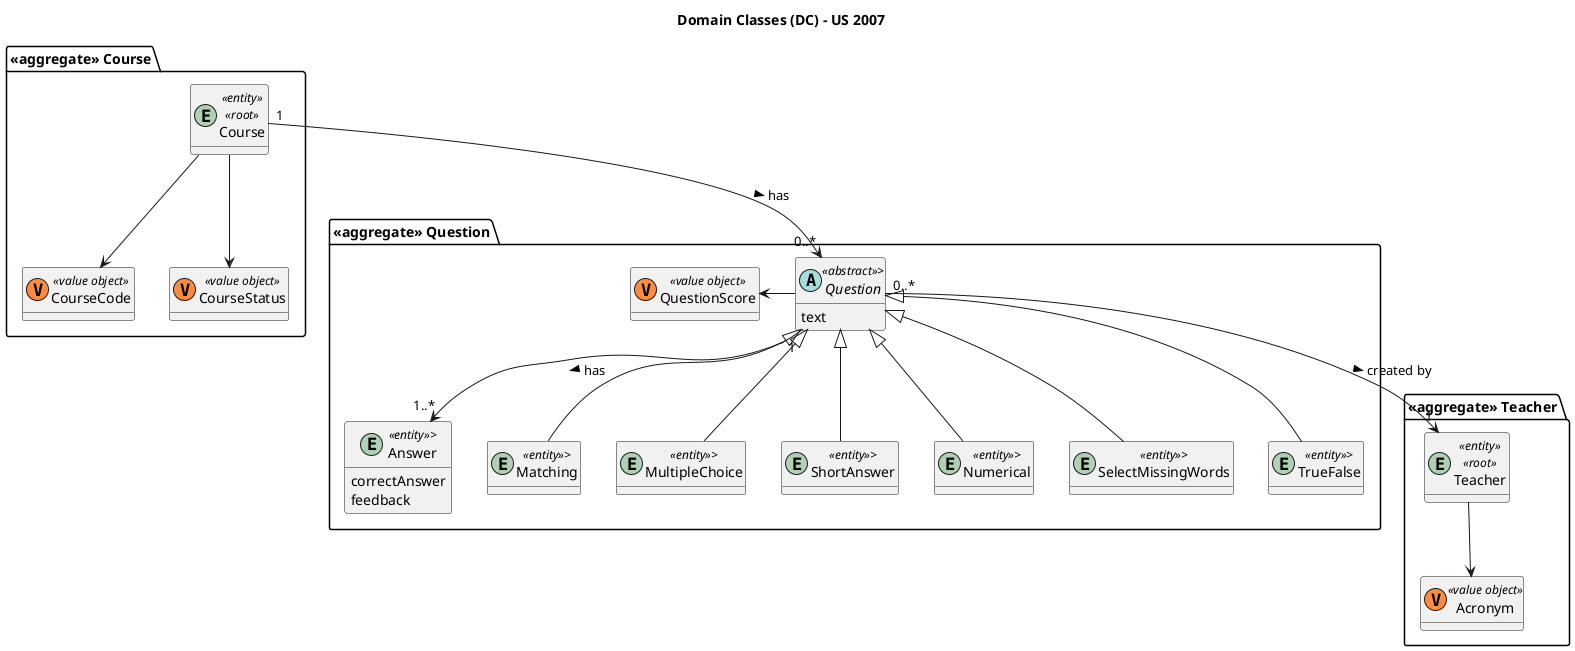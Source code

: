 @startuml
top to bottom direction

title Domain Classes (DC) - US 2007

hide methods
skinparam classAttributeIconSize 0

'Teacher
package "<<aggregate>> Teacher" {
    entity Teacher <<entity>> <<root>>
    class Acronym <<(V, #FF8B40) value object>>
}

'Course
package "<<aggregate>> Course" {
    entity Course <<entity>> <<root>>
    class CourseCode <<(V, #FF8B40) value object>>
    class CourseStatus <<(V, #FF8B40) value object>>
}

'Question
package "<<aggregate>> Question" {
    'Answer
    entity Answer <<entity>>> {
        correctAnswer
        feedback
    }

    'Question
    abstract Question <<abstract>>> {
        text
    }
    class QuestionScore <<(V, #FF8B40) value object>>

    entity Matching <<entity>>>
    entity MultipleChoice <<entity>>>
    entity ShortAnswer <<entity>>>
    entity Numerical <<entity>>>
    entity SelectMissingWords <<entity>>>
    entity TrueFalse <<entity>>>
}

Teacher -down-> Acronym

Course -down-> CourseCode
Course -down-> CourseStatus
Course "1" --> "0..*" Question : has >

Question -left-> QuestionScore
Question "1" --> "1..*" Answer : has >
Question "0..*" --> "1" Teacher : created by >

Matching -up-|> Question
MultipleChoice -up-|> Question
ShortAnswer -up-|> Question
Numerical -up-|> Question
SelectMissingWords -up-|> Question
TrueFalse -up-|> Question

@enduml